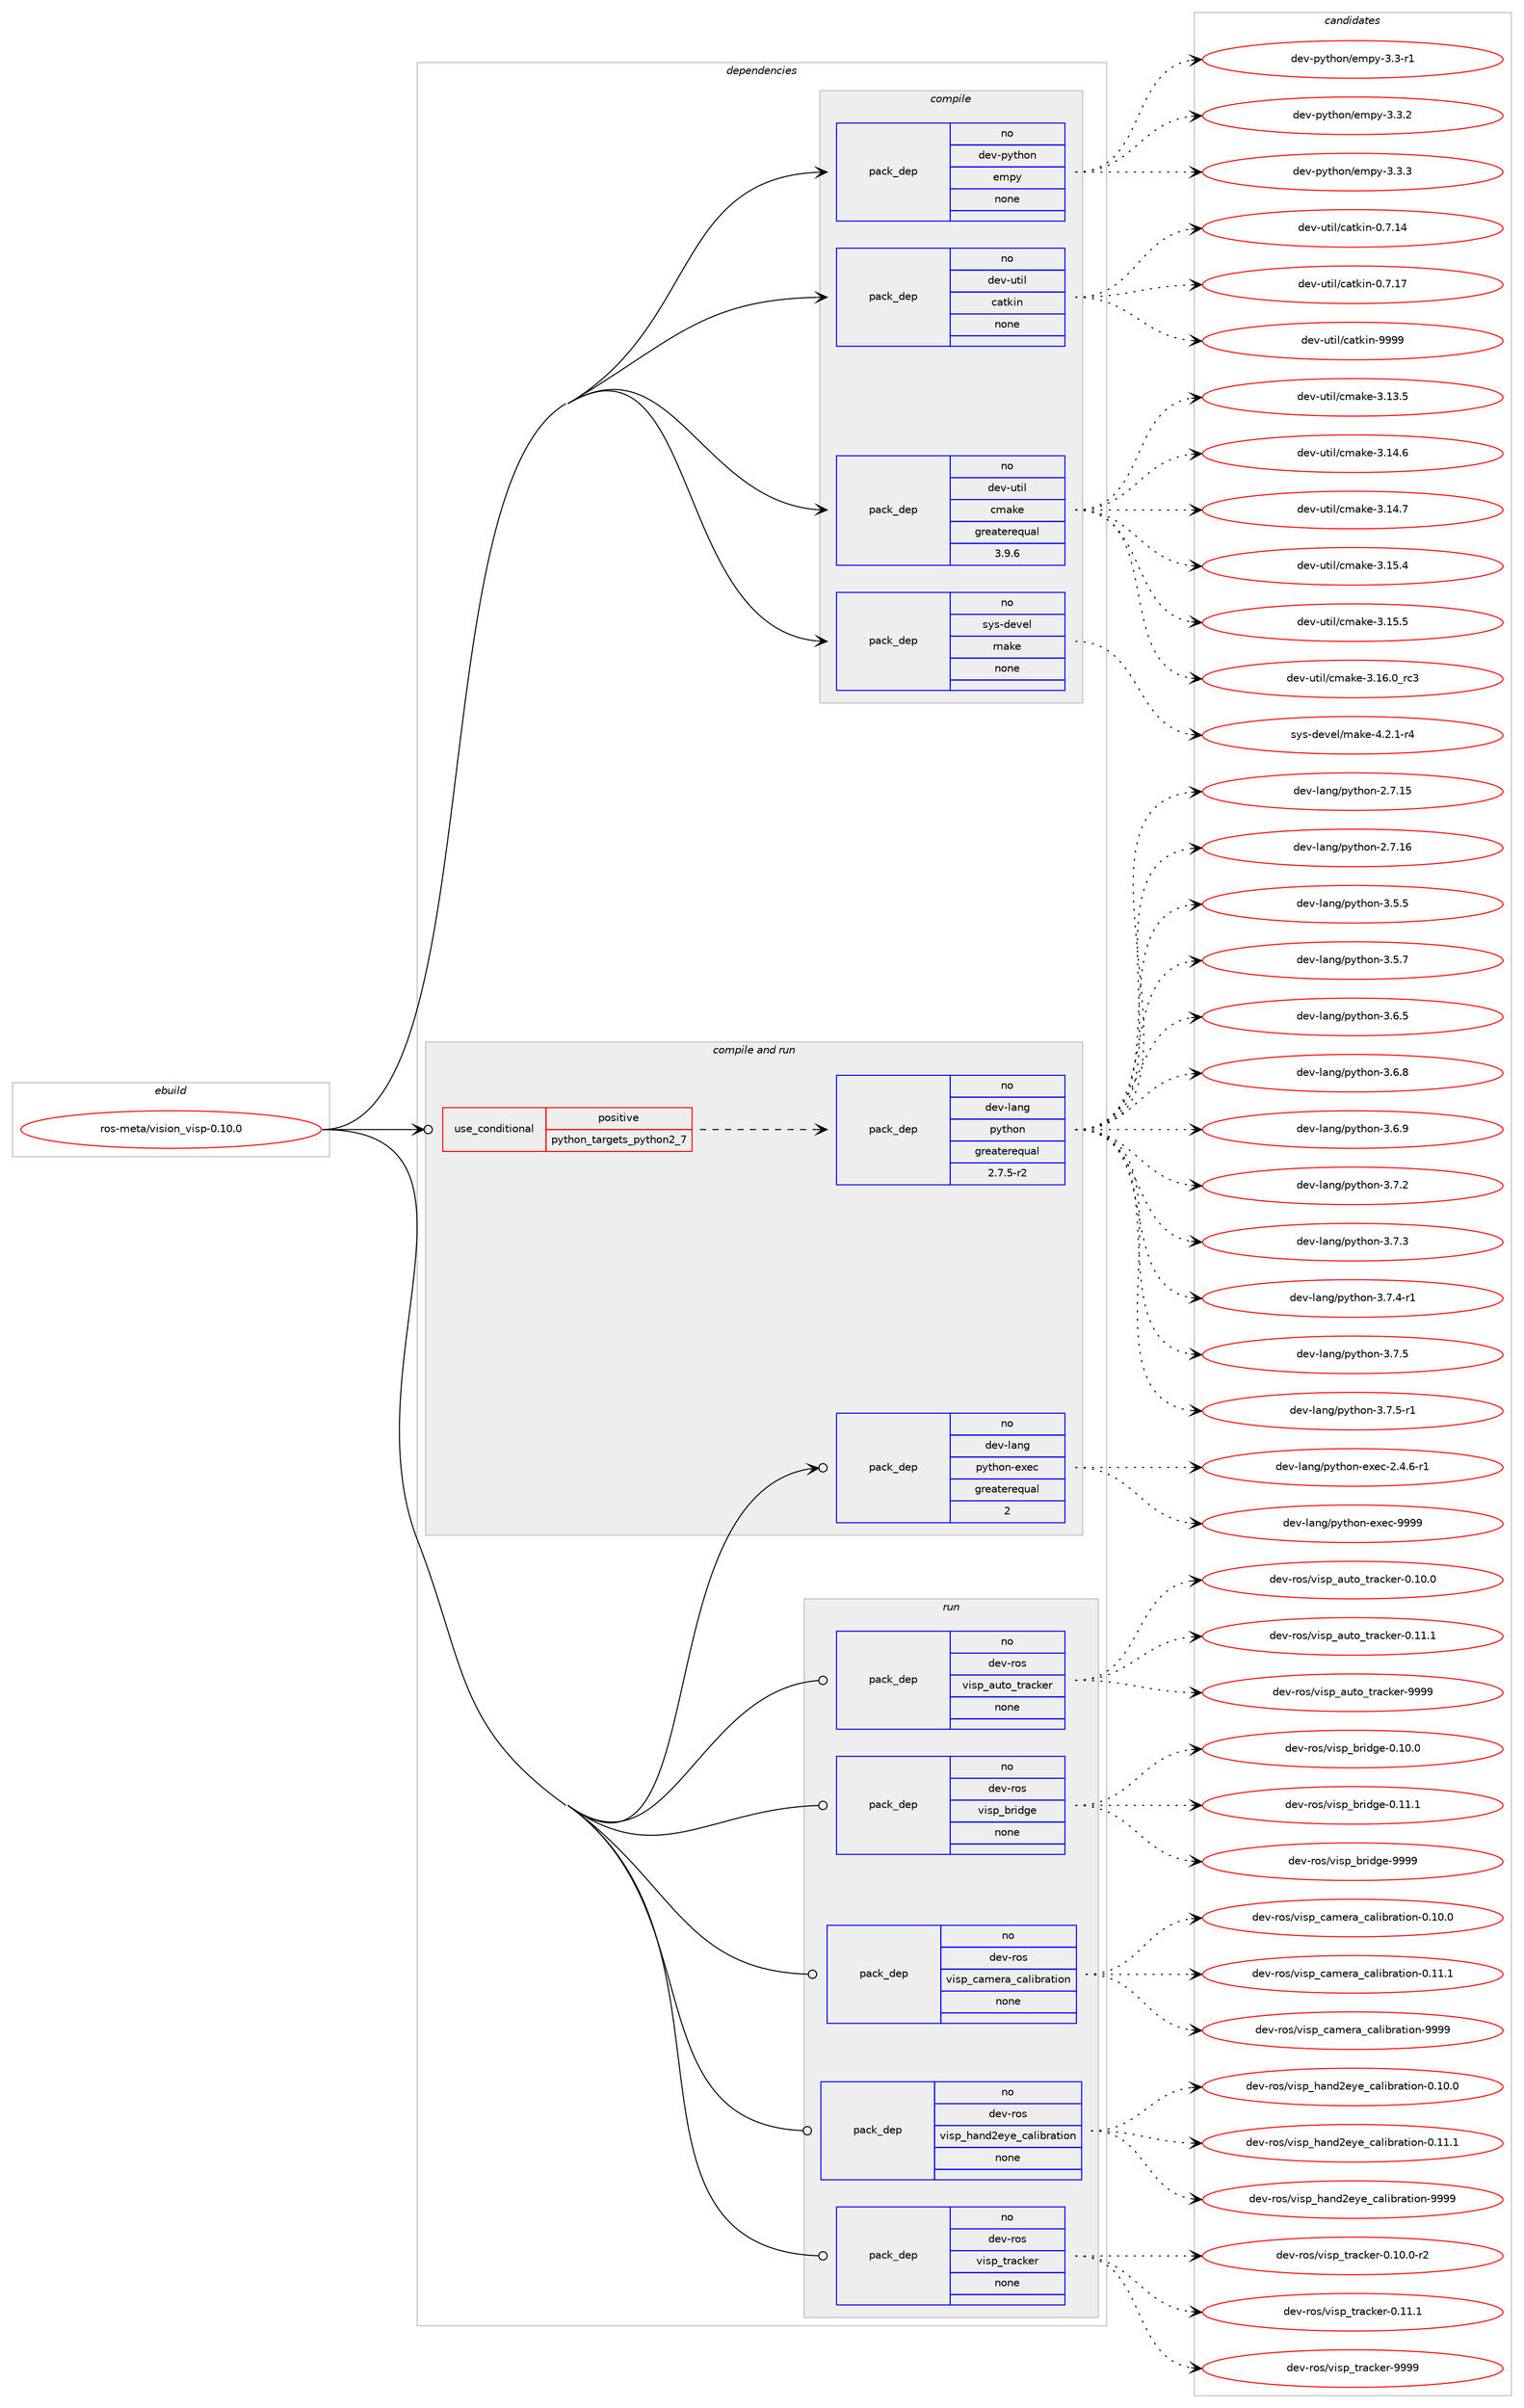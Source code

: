 digraph prolog {

# *************
# Graph options
# *************

newrank=true;
concentrate=true;
compound=true;
graph [rankdir=LR,fontname=Helvetica,fontsize=10,ranksep=1.5];#, ranksep=2.5, nodesep=0.2];
edge  [arrowhead=vee];
node  [fontname=Helvetica,fontsize=10];

# **********
# The ebuild
# **********

subgraph cluster_leftcol {
color=gray;
rank=same;
label=<<i>ebuild</i>>;
id [label="ros-meta/vision_visp-0.10.0", color=red, width=4, href="../ros-meta/vision_visp-0.10.0.svg"];
}

# ****************
# The dependencies
# ****************

subgraph cluster_midcol {
color=gray;
label=<<i>dependencies</i>>;
subgraph cluster_compile {
fillcolor="#eeeeee";
style=filled;
label=<<i>compile</i>>;
subgraph pack627356 {
dependency848800 [label=<<TABLE BORDER="0" CELLBORDER="1" CELLSPACING="0" CELLPADDING="4" WIDTH="220"><TR><TD ROWSPAN="6" CELLPADDING="30">pack_dep</TD></TR><TR><TD WIDTH="110">no</TD></TR><TR><TD>dev-python</TD></TR><TR><TD>empy</TD></TR><TR><TD>none</TD></TR><TR><TD></TD></TR></TABLE>>, shape=none, color=blue];
}
id:e -> dependency848800:w [weight=20,style="solid",arrowhead="vee"];
subgraph pack627357 {
dependency848801 [label=<<TABLE BORDER="0" CELLBORDER="1" CELLSPACING="0" CELLPADDING="4" WIDTH="220"><TR><TD ROWSPAN="6" CELLPADDING="30">pack_dep</TD></TR><TR><TD WIDTH="110">no</TD></TR><TR><TD>dev-util</TD></TR><TR><TD>catkin</TD></TR><TR><TD>none</TD></TR><TR><TD></TD></TR></TABLE>>, shape=none, color=blue];
}
id:e -> dependency848801:w [weight=20,style="solid",arrowhead="vee"];
subgraph pack627358 {
dependency848802 [label=<<TABLE BORDER="0" CELLBORDER="1" CELLSPACING="0" CELLPADDING="4" WIDTH="220"><TR><TD ROWSPAN="6" CELLPADDING="30">pack_dep</TD></TR><TR><TD WIDTH="110">no</TD></TR><TR><TD>dev-util</TD></TR><TR><TD>cmake</TD></TR><TR><TD>greaterequal</TD></TR><TR><TD>3.9.6</TD></TR></TABLE>>, shape=none, color=blue];
}
id:e -> dependency848802:w [weight=20,style="solid",arrowhead="vee"];
subgraph pack627359 {
dependency848803 [label=<<TABLE BORDER="0" CELLBORDER="1" CELLSPACING="0" CELLPADDING="4" WIDTH="220"><TR><TD ROWSPAN="6" CELLPADDING="30">pack_dep</TD></TR><TR><TD WIDTH="110">no</TD></TR><TR><TD>sys-devel</TD></TR><TR><TD>make</TD></TR><TR><TD>none</TD></TR><TR><TD></TD></TR></TABLE>>, shape=none, color=blue];
}
id:e -> dependency848803:w [weight=20,style="solid",arrowhead="vee"];
}
subgraph cluster_compileandrun {
fillcolor="#eeeeee";
style=filled;
label=<<i>compile and run</i>>;
subgraph cond206510 {
dependency848804 [label=<<TABLE BORDER="0" CELLBORDER="1" CELLSPACING="0" CELLPADDING="4"><TR><TD ROWSPAN="3" CELLPADDING="10">use_conditional</TD></TR><TR><TD>positive</TD></TR><TR><TD>python_targets_python2_7</TD></TR></TABLE>>, shape=none, color=red];
subgraph pack627360 {
dependency848805 [label=<<TABLE BORDER="0" CELLBORDER="1" CELLSPACING="0" CELLPADDING="4" WIDTH="220"><TR><TD ROWSPAN="6" CELLPADDING="30">pack_dep</TD></TR><TR><TD WIDTH="110">no</TD></TR><TR><TD>dev-lang</TD></TR><TR><TD>python</TD></TR><TR><TD>greaterequal</TD></TR><TR><TD>2.7.5-r2</TD></TR></TABLE>>, shape=none, color=blue];
}
dependency848804:e -> dependency848805:w [weight=20,style="dashed",arrowhead="vee"];
}
id:e -> dependency848804:w [weight=20,style="solid",arrowhead="odotvee"];
subgraph pack627361 {
dependency848806 [label=<<TABLE BORDER="0" CELLBORDER="1" CELLSPACING="0" CELLPADDING="4" WIDTH="220"><TR><TD ROWSPAN="6" CELLPADDING="30">pack_dep</TD></TR><TR><TD WIDTH="110">no</TD></TR><TR><TD>dev-lang</TD></TR><TR><TD>python-exec</TD></TR><TR><TD>greaterequal</TD></TR><TR><TD>2</TD></TR></TABLE>>, shape=none, color=blue];
}
id:e -> dependency848806:w [weight=20,style="solid",arrowhead="odotvee"];
}
subgraph cluster_run {
fillcolor="#eeeeee";
style=filled;
label=<<i>run</i>>;
subgraph pack627362 {
dependency848807 [label=<<TABLE BORDER="0" CELLBORDER="1" CELLSPACING="0" CELLPADDING="4" WIDTH="220"><TR><TD ROWSPAN="6" CELLPADDING="30">pack_dep</TD></TR><TR><TD WIDTH="110">no</TD></TR><TR><TD>dev-ros</TD></TR><TR><TD>visp_auto_tracker</TD></TR><TR><TD>none</TD></TR><TR><TD></TD></TR></TABLE>>, shape=none, color=blue];
}
id:e -> dependency848807:w [weight=20,style="solid",arrowhead="odot"];
subgraph pack627363 {
dependency848808 [label=<<TABLE BORDER="0" CELLBORDER="1" CELLSPACING="0" CELLPADDING="4" WIDTH="220"><TR><TD ROWSPAN="6" CELLPADDING="30">pack_dep</TD></TR><TR><TD WIDTH="110">no</TD></TR><TR><TD>dev-ros</TD></TR><TR><TD>visp_bridge</TD></TR><TR><TD>none</TD></TR><TR><TD></TD></TR></TABLE>>, shape=none, color=blue];
}
id:e -> dependency848808:w [weight=20,style="solid",arrowhead="odot"];
subgraph pack627364 {
dependency848809 [label=<<TABLE BORDER="0" CELLBORDER="1" CELLSPACING="0" CELLPADDING="4" WIDTH="220"><TR><TD ROWSPAN="6" CELLPADDING="30">pack_dep</TD></TR><TR><TD WIDTH="110">no</TD></TR><TR><TD>dev-ros</TD></TR><TR><TD>visp_camera_calibration</TD></TR><TR><TD>none</TD></TR><TR><TD></TD></TR></TABLE>>, shape=none, color=blue];
}
id:e -> dependency848809:w [weight=20,style="solid",arrowhead="odot"];
subgraph pack627365 {
dependency848810 [label=<<TABLE BORDER="0" CELLBORDER="1" CELLSPACING="0" CELLPADDING="4" WIDTH="220"><TR><TD ROWSPAN="6" CELLPADDING="30">pack_dep</TD></TR><TR><TD WIDTH="110">no</TD></TR><TR><TD>dev-ros</TD></TR><TR><TD>visp_hand2eye_calibration</TD></TR><TR><TD>none</TD></TR><TR><TD></TD></TR></TABLE>>, shape=none, color=blue];
}
id:e -> dependency848810:w [weight=20,style="solid",arrowhead="odot"];
subgraph pack627366 {
dependency848811 [label=<<TABLE BORDER="0" CELLBORDER="1" CELLSPACING="0" CELLPADDING="4" WIDTH="220"><TR><TD ROWSPAN="6" CELLPADDING="30">pack_dep</TD></TR><TR><TD WIDTH="110">no</TD></TR><TR><TD>dev-ros</TD></TR><TR><TD>visp_tracker</TD></TR><TR><TD>none</TD></TR><TR><TD></TD></TR></TABLE>>, shape=none, color=blue];
}
id:e -> dependency848811:w [weight=20,style="solid",arrowhead="odot"];
}
}

# **************
# The candidates
# **************

subgraph cluster_choices {
rank=same;
color=gray;
label=<<i>candidates</i>>;

subgraph choice627356 {
color=black;
nodesep=1;
choice1001011184511212111610411111047101109112121455146514511449 [label="dev-python/empy-3.3-r1", color=red, width=4,href="../dev-python/empy-3.3-r1.svg"];
choice1001011184511212111610411111047101109112121455146514650 [label="dev-python/empy-3.3.2", color=red, width=4,href="../dev-python/empy-3.3.2.svg"];
choice1001011184511212111610411111047101109112121455146514651 [label="dev-python/empy-3.3.3", color=red, width=4,href="../dev-python/empy-3.3.3.svg"];
dependency848800:e -> choice1001011184511212111610411111047101109112121455146514511449:w [style=dotted,weight="100"];
dependency848800:e -> choice1001011184511212111610411111047101109112121455146514650:w [style=dotted,weight="100"];
dependency848800:e -> choice1001011184511212111610411111047101109112121455146514651:w [style=dotted,weight="100"];
}
subgraph choice627357 {
color=black;
nodesep=1;
choice1001011184511711610510847999711610710511045484655464952 [label="dev-util/catkin-0.7.14", color=red, width=4,href="../dev-util/catkin-0.7.14.svg"];
choice1001011184511711610510847999711610710511045484655464955 [label="dev-util/catkin-0.7.17", color=red, width=4,href="../dev-util/catkin-0.7.17.svg"];
choice100101118451171161051084799971161071051104557575757 [label="dev-util/catkin-9999", color=red, width=4,href="../dev-util/catkin-9999.svg"];
dependency848801:e -> choice1001011184511711610510847999711610710511045484655464952:w [style=dotted,weight="100"];
dependency848801:e -> choice1001011184511711610510847999711610710511045484655464955:w [style=dotted,weight="100"];
dependency848801:e -> choice100101118451171161051084799971161071051104557575757:w [style=dotted,weight="100"];
}
subgraph choice627358 {
color=black;
nodesep=1;
choice1001011184511711610510847991099710710145514649514653 [label="dev-util/cmake-3.13.5", color=red, width=4,href="../dev-util/cmake-3.13.5.svg"];
choice1001011184511711610510847991099710710145514649524654 [label="dev-util/cmake-3.14.6", color=red, width=4,href="../dev-util/cmake-3.14.6.svg"];
choice1001011184511711610510847991099710710145514649524655 [label="dev-util/cmake-3.14.7", color=red, width=4,href="../dev-util/cmake-3.14.7.svg"];
choice1001011184511711610510847991099710710145514649534652 [label="dev-util/cmake-3.15.4", color=red, width=4,href="../dev-util/cmake-3.15.4.svg"];
choice1001011184511711610510847991099710710145514649534653 [label="dev-util/cmake-3.15.5", color=red, width=4,href="../dev-util/cmake-3.15.5.svg"];
choice1001011184511711610510847991099710710145514649544648951149951 [label="dev-util/cmake-3.16.0_rc3", color=red, width=4,href="../dev-util/cmake-3.16.0_rc3.svg"];
dependency848802:e -> choice1001011184511711610510847991099710710145514649514653:w [style=dotted,weight="100"];
dependency848802:e -> choice1001011184511711610510847991099710710145514649524654:w [style=dotted,weight="100"];
dependency848802:e -> choice1001011184511711610510847991099710710145514649524655:w [style=dotted,weight="100"];
dependency848802:e -> choice1001011184511711610510847991099710710145514649534652:w [style=dotted,weight="100"];
dependency848802:e -> choice1001011184511711610510847991099710710145514649534653:w [style=dotted,weight="100"];
dependency848802:e -> choice1001011184511711610510847991099710710145514649544648951149951:w [style=dotted,weight="100"];
}
subgraph choice627359 {
color=black;
nodesep=1;
choice1151211154510010111810110847109971071014552465046494511452 [label="sys-devel/make-4.2.1-r4", color=red, width=4,href="../sys-devel/make-4.2.1-r4.svg"];
dependency848803:e -> choice1151211154510010111810110847109971071014552465046494511452:w [style=dotted,weight="100"];
}
subgraph choice627360 {
color=black;
nodesep=1;
choice10010111845108971101034711212111610411111045504655464953 [label="dev-lang/python-2.7.15", color=red, width=4,href="../dev-lang/python-2.7.15.svg"];
choice10010111845108971101034711212111610411111045504655464954 [label="dev-lang/python-2.7.16", color=red, width=4,href="../dev-lang/python-2.7.16.svg"];
choice100101118451089711010347112121116104111110455146534653 [label="dev-lang/python-3.5.5", color=red, width=4,href="../dev-lang/python-3.5.5.svg"];
choice100101118451089711010347112121116104111110455146534655 [label="dev-lang/python-3.5.7", color=red, width=4,href="../dev-lang/python-3.5.7.svg"];
choice100101118451089711010347112121116104111110455146544653 [label="dev-lang/python-3.6.5", color=red, width=4,href="../dev-lang/python-3.6.5.svg"];
choice100101118451089711010347112121116104111110455146544656 [label="dev-lang/python-3.6.8", color=red, width=4,href="../dev-lang/python-3.6.8.svg"];
choice100101118451089711010347112121116104111110455146544657 [label="dev-lang/python-3.6.9", color=red, width=4,href="../dev-lang/python-3.6.9.svg"];
choice100101118451089711010347112121116104111110455146554650 [label="dev-lang/python-3.7.2", color=red, width=4,href="../dev-lang/python-3.7.2.svg"];
choice100101118451089711010347112121116104111110455146554651 [label="dev-lang/python-3.7.3", color=red, width=4,href="../dev-lang/python-3.7.3.svg"];
choice1001011184510897110103471121211161041111104551465546524511449 [label="dev-lang/python-3.7.4-r1", color=red, width=4,href="../dev-lang/python-3.7.4-r1.svg"];
choice100101118451089711010347112121116104111110455146554653 [label="dev-lang/python-3.7.5", color=red, width=4,href="../dev-lang/python-3.7.5.svg"];
choice1001011184510897110103471121211161041111104551465546534511449 [label="dev-lang/python-3.7.5-r1", color=red, width=4,href="../dev-lang/python-3.7.5-r1.svg"];
dependency848805:e -> choice10010111845108971101034711212111610411111045504655464953:w [style=dotted,weight="100"];
dependency848805:e -> choice10010111845108971101034711212111610411111045504655464954:w [style=dotted,weight="100"];
dependency848805:e -> choice100101118451089711010347112121116104111110455146534653:w [style=dotted,weight="100"];
dependency848805:e -> choice100101118451089711010347112121116104111110455146534655:w [style=dotted,weight="100"];
dependency848805:e -> choice100101118451089711010347112121116104111110455146544653:w [style=dotted,weight="100"];
dependency848805:e -> choice100101118451089711010347112121116104111110455146544656:w [style=dotted,weight="100"];
dependency848805:e -> choice100101118451089711010347112121116104111110455146544657:w [style=dotted,weight="100"];
dependency848805:e -> choice100101118451089711010347112121116104111110455146554650:w [style=dotted,weight="100"];
dependency848805:e -> choice100101118451089711010347112121116104111110455146554651:w [style=dotted,weight="100"];
dependency848805:e -> choice1001011184510897110103471121211161041111104551465546524511449:w [style=dotted,weight="100"];
dependency848805:e -> choice100101118451089711010347112121116104111110455146554653:w [style=dotted,weight="100"];
dependency848805:e -> choice1001011184510897110103471121211161041111104551465546534511449:w [style=dotted,weight="100"];
}
subgraph choice627361 {
color=black;
nodesep=1;
choice10010111845108971101034711212111610411111045101120101994550465246544511449 [label="dev-lang/python-exec-2.4.6-r1", color=red, width=4,href="../dev-lang/python-exec-2.4.6-r1.svg"];
choice10010111845108971101034711212111610411111045101120101994557575757 [label="dev-lang/python-exec-9999", color=red, width=4,href="../dev-lang/python-exec-9999.svg"];
dependency848806:e -> choice10010111845108971101034711212111610411111045101120101994550465246544511449:w [style=dotted,weight="100"];
dependency848806:e -> choice10010111845108971101034711212111610411111045101120101994557575757:w [style=dotted,weight="100"];
}
subgraph choice627362 {
color=black;
nodesep=1;
choice1001011184511411111547118105115112959711711611195116114979910710111445484649484648 [label="dev-ros/visp_auto_tracker-0.10.0", color=red, width=4,href="../dev-ros/visp_auto_tracker-0.10.0.svg"];
choice1001011184511411111547118105115112959711711611195116114979910710111445484649494649 [label="dev-ros/visp_auto_tracker-0.11.1", color=red, width=4,href="../dev-ros/visp_auto_tracker-0.11.1.svg"];
choice100101118451141111154711810511511295971171161119511611497991071011144557575757 [label="dev-ros/visp_auto_tracker-9999", color=red, width=4,href="../dev-ros/visp_auto_tracker-9999.svg"];
dependency848807:e -> choice1001011184511411111547118105115112959711711611195116114979910710111445484649484648:w [style=dotted,weight="100"];
dependency848807:e -> choice1001011184511411111547118105115112959711711611195116114979910710111445484649494649:w [style=dotted,weight="100"];
dependency848807:e -> choice100101118451141111154711810511511295971171161119511611497991071011144557575757:w [style=dotted,weight="100"];
}
subgraph choice627363 {
color=black;
nodesep=1;
choice1001011184511411111547118105115112959811410510010310145484649484648 [label="dev-ros/visp_bridge-0.10.0", color=red, width=4,href="../dev-ros/visp_bridge-0.10.0.svg"];
choice1001011184511411111547118105115112959811410510010310145484649494649 [label="dev-ros/visp_bridge-0.11.1", color=red, width=4,href="../dev-ros/visp_bridge-0.11.1.svg"];
choice100101118451141111154711810511511295981141051001031014557575757 [label="dev-ros/visp_bridge-9999", color=red, width=4,href="../dev-ros/visp_bridge-9999.svg"];
dependency848808:e -> choice1001011184511411111547118105115112959811410510010310145484649484648:w [style=dotted,weight="100"];
dependency848808:e -> choice1001011184511411111547118105115112959811410510010310145484649494649:w [style=dotted,weight="100"];
dependency848808:e -> choice100101118451141111154711810511511295981141051001031014557575757:w [style=dotted,weight="100"];
}
subgraph choice627364 {
color=black;
nodesep=1;
choice100101118451141111154711810511511295999710910111497959997108105981149711610511111045484649484648 [label="dev-ros/visp_camera_calibration-0.10.0", color=red, width=4,href="../dev-ros/visp_camera_calibration-0.10.0.svg"];
choice100101118451141111154711810511511295999710910111497959997108105981149711610511111045484649494649 [label="dev-ros/visp_camera_calibration-0.11.1", color=red, width=4,href="../dev-ros/visp_camera_calibration-0.11.1.svg"];
choice10010111845114111115471181051151129599971091011149795999710810598114971161051111104557575757 [label="dev-ros/visp_camera_calibration-9999", color=red, width=4,href="../dev-ros/visp_camera_calibration-9999.svg"];
dependency848809:e -> choice100101118451141111154711810511511295999710910111497959997108105981149711610511111045484649484648:w [style=dotted,weight="100"];
dependency848809:e -> choice100101118451141111154711810511511295999710910111497959997108105981149711610511111045484649494649:w [style=dotted,weight="100"];
dependency848809:e -> choice10010111845114111115471181051151129599971091011149795999710810598114971161051111104557575757:w [style=dotted,weight="100"];
}
subgraph choice627365 {
color=black;
nodesep=1;
choice1001011184511411111547118105115112951049711010050101121101959997108105981149711610511111045484649484648 [label="dev-ros/visp_hand2eye_calibration-0.10.0", color=red, width=4,href="../dev-ros/visp_hand2eye_calibration-0.10.0.svg"];
choice1001011184511411111547118105115112951049711010050101121101959997108105981149711610511111045484649494649 [label="dev-ros/visp_hand2eye_calibration-0.11.1", color=red, width=4,href="../dev-ros/visp_hand2eye_calibration-0.11.1.svg"];
choice100101118451141111154711810511511295104971101005010112110195999710810598114971161051111104557575757 [label="dev-ros/visp_hand2eye_calibration-9999", color=red, width=4,href="../dev-ros/visp_hand2eye_calibration-9999.svg"];
dependency848810:e -> choice1001011184511411111547118105115112951049711010050101121101959997108105981149711610511111045484649484648:w [style=dotted,weight="100"];
dependency848810:e -> choice1001011184511411111547118105115112951049711010050101121101959997108105981149711610511111045484649494649:w [style=dotted,weight="100"];
dependency848810:e -> choice100101118451141111154711810511511295104971101005010112110195999710810598114971161051111104557575757:w [style=dotted,weight="100"];
}
subgraph choice627366 {
color=black;
nodesep=1;
choice1001011184511411111547118105115112951161149799107101114454846494846484511450 [label="dev-ros/visp_tracker-0.10.0-r2", color=red, width=4,href="../dev-ros/visp_tracker-0.10.0-r2.svg"];
choice100101118451141111154711810511511295116114979910710111445484649494649 [label="dev-ros/visp_tracker-0.11.1", color=red, width=4,href="../dev-ros/visp_tracker-0.11.1.svg"];
choice10010111845114111115471181051151129511611497991071011144557575757 [label="dev-ros/visp_tracker-9999", color=red, width=4,href="../dev-ros/visp_tracker-9999.svg"];
dependency848811:e -> choice1001011184511411111547118105115112951161149799107101114454846494846484511450:w [style=dotted,weight="100"];
dependency848811:e -> choice100101118451141111154711810511511295116114979910710111445484649494649:w [style=dotted,weight="100"];
dependency848811:e -> choice10010111845114111115471181051151129511611497991071011144557575757:w [style=dotted,weight="100"];
}
}

}
